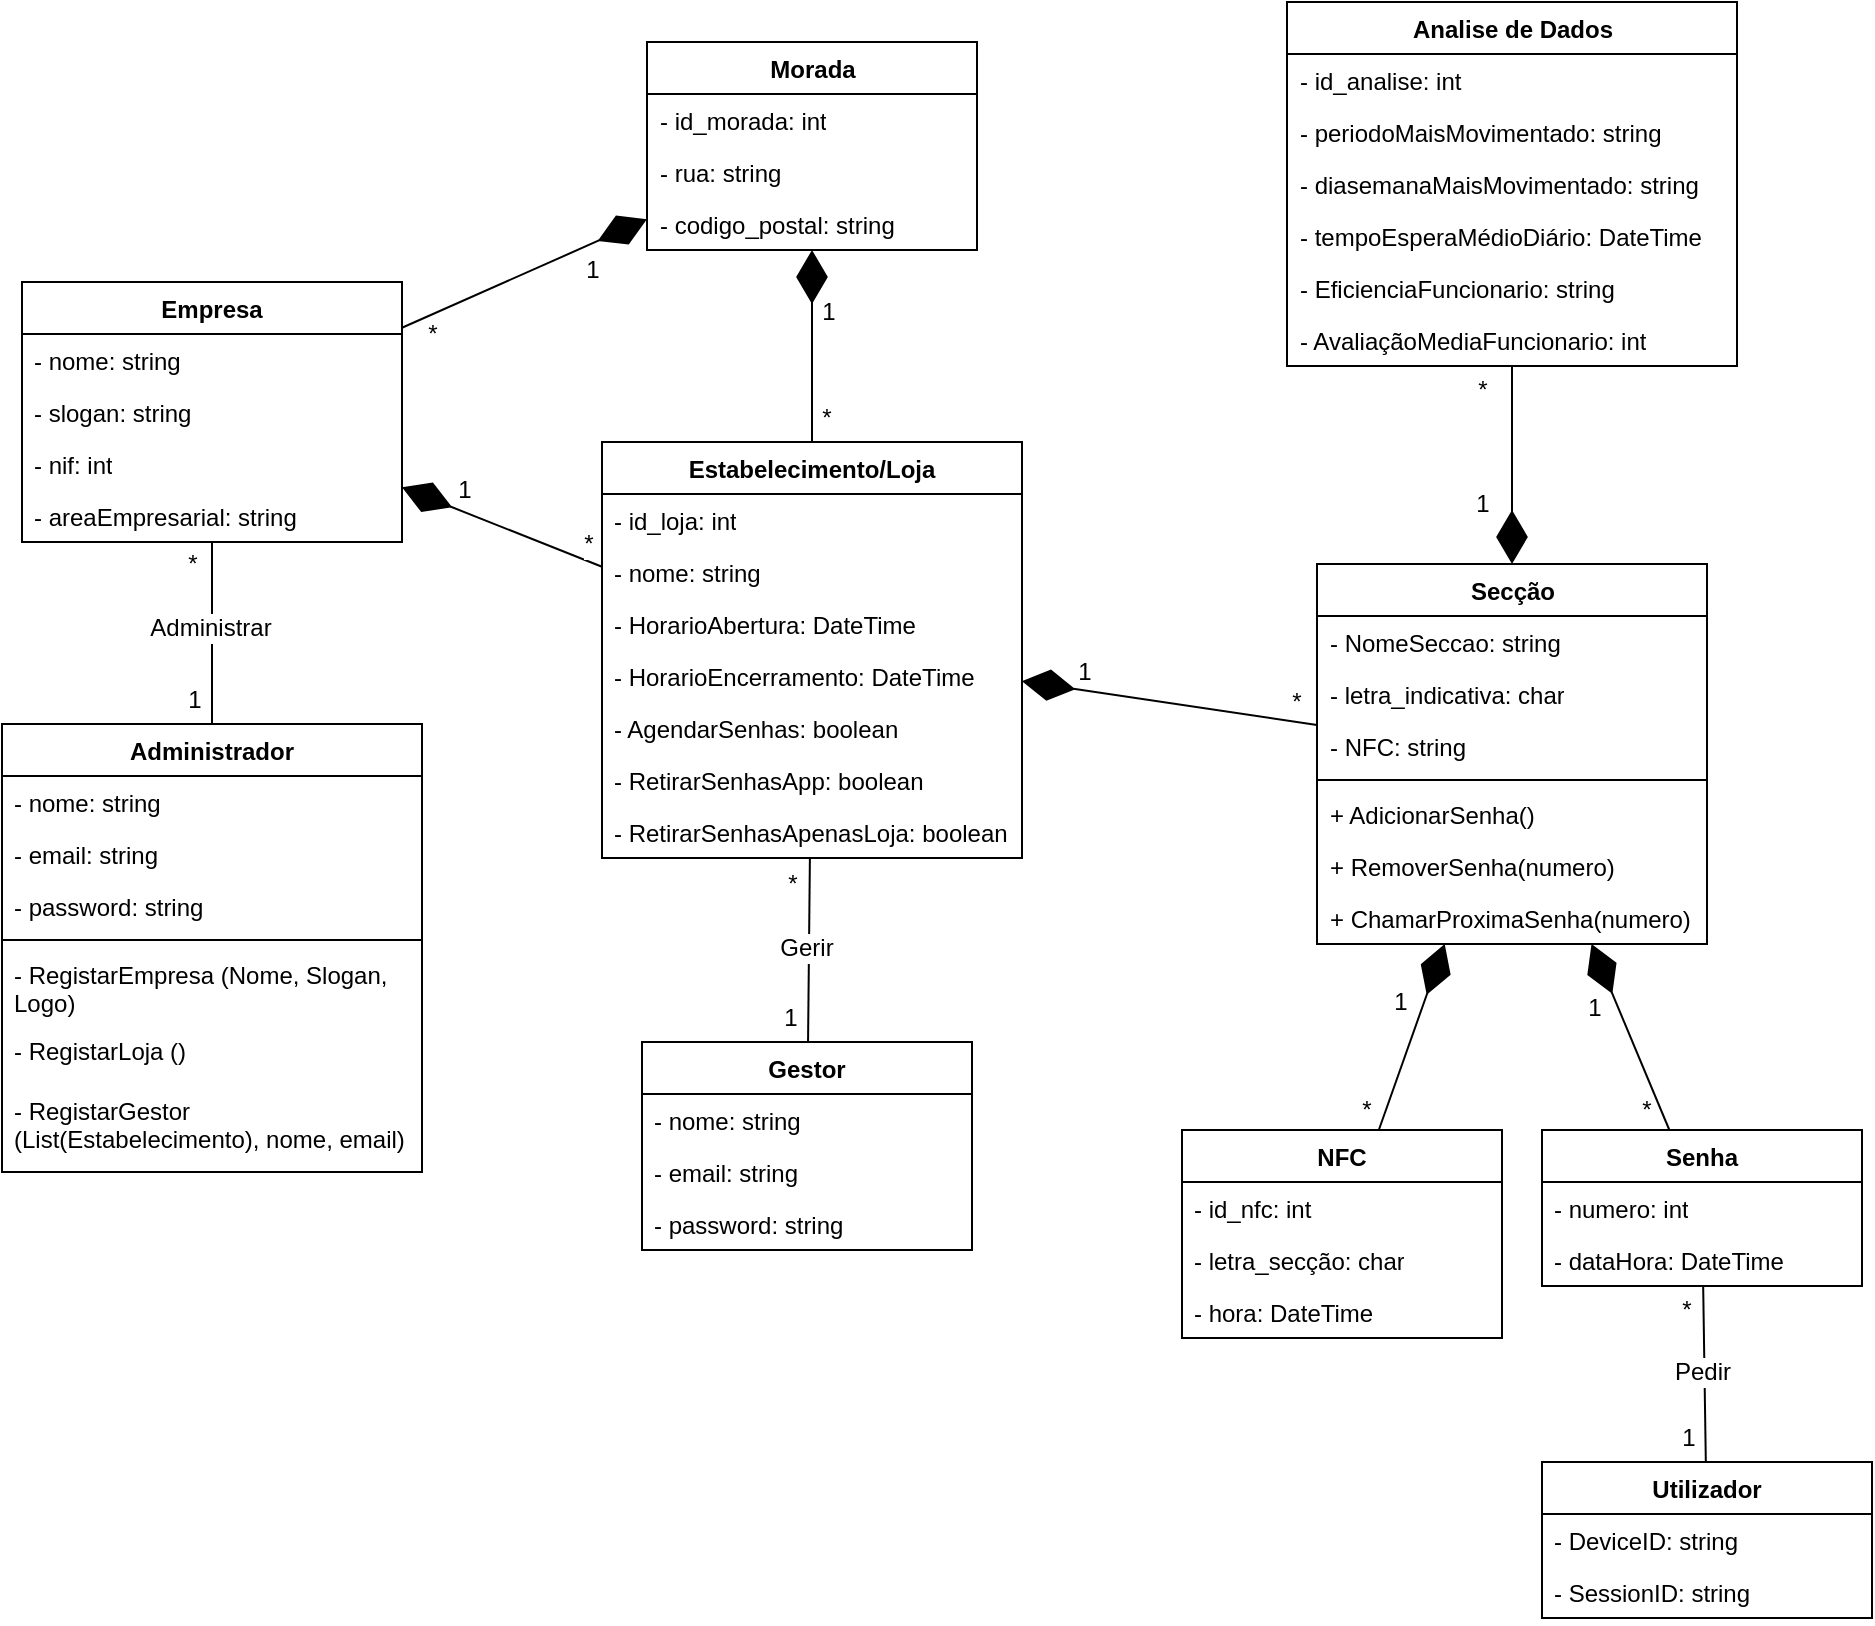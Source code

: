 <mxfile version="22.1.9" type="device">
  <diagram name="Página-1" id="TErOsTgnUfp90Yth-vNs">
    <mxGraphModel dx="1420" dy="758" grid="1" gridSize="10" guides="1" tooltips="1" connect="1" arrows="1" fold="1" page="1" pageScale="1" pageWidth="1169" pageHeight="1654" math="0" shadow="0">
      <root>
        <mxCell id="0" />
        <mxCell id="1" parent="0" />
        <mxCell id="dM1OWjBxjvvRzmbe8Y-N-1" value="Empresa" style="swimlane;fontStyle=1;align=center;verticalAlign=top;childLayout=stackLayout;horizontal=1;startSize=26;horizontalStack=0;resizeParent=1;resizeParentMax=0;resizeLast=0;collapsible=1;marginBottom=0;whiteSpace=wrap;html=1;" parent="1" vertex="1">
          <mxGeometry x="150" y="180" width="190" height="130" as="geometry" />
        </mxCell>
        <mxCell id="dM1OWjBxjvvRzmbe8Y-N-2" value="- nome: string" style="text;strokeColor=none;fillColor=none;align=left;verticalAlign=top;spacingLeft=4;spacingRight=4;overflow=hidden;rotatable=0;points=[[0,0.5],[1,0.5]];portConstraint=eastwest;whiteSpace=wrap;html=1;" parent="dM1OWjBxjvvRzmbe8Y-N-1" vertex="1">
          <mxGeometry y="26" width="190" height="26" as="geometry" />
        </mxCell>
        <mxCell id="9Qt21cGM6LmbI3E1Jo-b-1" value="- slogan: string" style="text;strokeColor=none;fillColor=none;align=left;verticalAlign=top;spacingLeft=4;spacingRight=4;overflow=hidden;rotatable=0;points=[[0,0.5],[1,0.5]];portConstraint=eastwest;whiteSpace=wrap;html=1;" parent="dM1OWjBxjvvRzmbe8Y-N-1" vertex="1">
          <mxGeometry y="52" width="190" height="26" as="geometry" />
        </mxCell>
        <mxCell id="cT8orkWxM78woQdNmnPI-1" value="- nif: int" style="text;strokeColor=none;fillColor=none;align=left;verticalAlign=top;spacingLeft=4;spacingRight=4;overflow=hidden;rotatable=0;points=[[0,0.5],[1,0.5]];portConstraint=eastwest;whiteSpace=wrap;html=1;" parent="dM1OWjBxjvvRzmbe8Y-N-1" vertex="1">
          <mxGeometry y="78" width="190" height="26" as="geometry" />
        </mxCell>
        <mxCell id="7JE170b4Rc2o9sjHx49k-2" value="- areaEmpresarial: string" style="text;strokeColor=none;fillColor=none;align=left;verticalAlign=top;spacingLeft=4;spacingRight=4;overflow=hidden;rotatable=0;points=[[0,0.5],[1,0.5]];portConstraint=eastwest;whiteSpace=wrap;html=1;" parent="dM1OWjBxjvvRzmbe8Y-N-1" vertex="1">
          <mxGeometry y="104" width="190" height="26" as="geometry" />
        </mxCell>
        <mxCell id="AgAdR2P9Tw7HG_vei3k9-1" value="Estabelecimento/Loja" style="swimlane;fontStyle=1;align=center;verticalAlign=top;childLayout=stackLayout;horizontal=1;startSize=26;horizontalStack=0;resizeParent=1;resizeParentMax=0;resizeLast=0;collapsible=1;marginBottom=0;whiteSpace=wrap;html=1;" parent="1" vertex="1">
          <mxGeometry x="440" y="260" width="210" height="208" as="geometry" />
        </mxCell>
        <mxCell id="2PMEcEclGNNxZATtiH63-39" value="- id_loja: int" style="text;strokeColor=none;fillColor=none;align=left;verticalAlign=top;spacingLeft=4;spacingRight=4;overflow=hidden;rotatable=0;points=[[0,0.5],[1,0.5]];portConstraint=eastwest;whiteSpace=wrap;html=1;" parent="AgAdR2P9Tw7HG_vei3k9-1" vertex="1">
          <mxGeometry y="26" width="210" height="26" as="geometry" />
        </mxCell>
        <mxCell id="AgAdR2P9Tw7HG_vei3k9-2" value="- nome: string" style="text;strokeColor=none;fillColor=none;align=left;verticalAlign=top;spacingLeft=4;spacingRight=4;overflow=hidden;rotatable=0;points=[[0,0.5],[1,0.5]];portConstraint=eastwest;whiteSpace=wrap;html=1;" parent="AgAdR2P9Tw7HG_vei3k9-1" vertex="1">
          <mxGeometry y="52" width="210" height="26" as="geometry" />
        </mxCell>
        <mxCell id="2PMEcEclGNNxZATtiH63-41" value="- HorarioAbertura: DateTime" style="text;strokeColor=none;fillColor=none;align=left;verticalAlign=top;spacingLeft=4;spacingRight=4;overflow=hidden;rotatable=0;points=[[0,0.5],[1,0.5]];portConstraint=eastwest;whiteSpace=wrap;html=1;" parent="AgAdR2P9Tw7HG_vei3k9-1" vertex="1">
          <mxGeometry y="78" width="210" height="26" as="geometry" />
        </mxCell>
        <mxCell id="2PMEcEclGNNxZATtiH63-42" value="- HorarioEncerramento: DateTime" style="text;strokeColor=none;fillColor=none;align=left;verticalAlign=top;spacingLeft=4;spacingRight=4;overflow=hidden;rotatable=0;points=[[0,0.5],[1,0.5]];portConstraint=eastwest;whiteSpace=wrap;html=1;" parent="AgAdR2P9Tw7HG_vei3k9-1" vertex="1">
          <mxGeometry y="104" width="210" height="26" as="geometry" />
        </mxCell>
        <mxCell id="2PMEcEclGNNxZATtiH63-1" value="- AgendarSenhas: boolean" style="text;strokeColor=none;fillColor=none;align=left;verticalAlign=top;spacingLeft=4;spacingRight=4;overflow=hidden;rotatable=0;points=[[0,0.5],[1,0.5]];portConstraint=eastwest;whiteSpace=wrap;html=1;" parent="AgAdR2P9Tw7HG_vei3k9-1" vertex="1">
          <mxGeometry y="130" width="210" height="26" as="geometry" />
        </mxCell>
        <mxCell id="AgAdR2P9Tw7HG_vei3k9-44" value="- RetirarSenhasApp: boolean" style="text;strokeColor=none;fillColor=none;align=left;verticalAlign=top;spacingLeft=4;spacingRight=4;overflow=hidden;rotatable=0;points=[[0,0.5],[1,0.5]];portConstraint=eastwest;whiteSpace=wrap;html=1;" parent="AgAdR2P9Tw7HG_vei3k9-1" vertex="1">
          <mxGeometry y="156" width="210" height="26" as="geometry" />
        </mxCell>
        <mxCell id="2PMEcEclGNNxZATtiH63-40" value="- RetirarSenhasApenasLoja: boolean" style="text;strokeColor=none;fillColor=none;align=left;verticalAlign=top;spacingLeft=4;spacingRight=4;overflow=hidden;rotatable=0;points=[[0,0.5],[1,0.5]];portConstraint=eastwest;whiteSpace=wrap;html=1;" parent="AgAdR2P9Tw7HG_vei3k9-1" vertex="1">
          <mxGeometry y="182" width="210" height="26" as="geometry" />
        </mxCell>
        <mxCell id="AgAdR2P9Tw7HG_vei3k9-6" value="" style="endArrow=diamondThin;endFill=1;endSize=24;html=1;rounded=0;" parent="1" source="AgAdR2P9Tw7HG_vei3k9-1" target="dM1OWjBxjvvRzmbe8Y-N-1" edge="1">
          <mxGeometry width="160" relative="1" as="geometry">
            <mxPoint x="375" y="500" as="sourcePoint" />
            <mxPoint x="320" y="360" as="targetPoint" />
          </mxGeometry>
        </mxCell>
        <mxCell id="AgAdR2P9Tw7HG_vei3k9-7" value="1" style="edgeLabel;html=1;align=center;verticalAlign=middle;resizable=0;points=[];fontSize=12;" parent="AgAdR2P9Tw7HG_vei3k9-6" vertex="1" connectable="0">
          <mxGeometry x="0.577" relative="1" as="geometry">
            <mxPoint x="10" y="-7" as="offset" />
          </mxGeometry>
        </mxCell>
        <mxCell id="AgAdR2P9Tw7HG_vei3k9-8" value="*" style="edgeLabel;html=1;align=center;verticalAlign=middle;resizable=0;points=[];fontSize=12;" parent="AgAdR2P9Tw7HG_vei3k9-6" vertex="1" connectable="0">
          <mxGeometry x="-0.845" y="-1" relative="1" as="geometry">
            <mxPoint y="-8" as="offset" />
          </mxGeometry>
        </mxCell>
        <mxCell id="AgAdR2P9Tw7HG_vei3k9-9" value="" style="endArrow=diamondThin;endFill=1;endSize=24;html=1;rounded=0;" parent="1" source="AgAdR2P9Tw7HG_vei3k9-12" target="AgAdR2P9Tw7HG_vei3k9-1" edge="1">
          <mxGeometry width="160" relative="1" as="geometry">
            <mxPoint x="815" y="350" as="sourcePoint" />
            <mxPoint x="655" y="350" as="targetPoint" />
          </mxGeometry>
        </mxCell>
        <mxCell id="AgAdR2P9Tw7HG_vei3k9-10" value="1" style="edgeLabel;html=1;align=center;verticalAlign=middle;resizable=0;points=[];fontSize=12;" parent="AgAdR2P9Tw7HG_vei3k9-9" vertex="1" connectable="0">
          <mxGeometry x="0.577" relative="1" as="geometry">
            <mxPoint x="-1" y="-9" as="offset" />
          </mxGeometry>
        </mxCell>
        <mxCell id="AgAdR2P9Tw7HG_vei3k9-11" value="*" style="edgeLabel;html=1;align=center;verticalAlign=middle;resizable=0;points=[];fontSize=12;" parent="AgAdR2P9Tw7HG_vei3k9-9" vertex="1" connectable="0">
          <mxGeometry x="-0.845" y="-1" relative="1" as="geometry">
            <mxPoint y="-9" as="offset" />
          </mxGeometry>
        </mxCell>
        <mxCell id="AgAdR2P9Tw7HG_vei3k9-12" value="Secção" style="swimlane;fontStyle=1;align=center;verticalAlign=top;childLayout=stackLayout;horizontal=1;startSize=26;horizontalStack=0;resizeParent=1;resizeParentMax=0;resizeLast=0;collapsible=1;marginBottom=0;whiteSpace=wrap;html=1;labelBackgroundColor=none;" parent="1" vertex="1">
          <mxGeometry x="797.5" y="321" width="195" height="190" as="geometry" />
        </mxCell>
        <mxCell id="AgAdR2P9Tw7HG_vei3k9-13" value="- NomeSeccao: string" style="text;strokeColor=none;fillColor=none;align=left;verticalAlign=top;spacingLeft=4;spacingRight=4;overflow=hidden;rotatable=0;points=[[0,0.5],[1,0.5]];portConstraint=eastwest;whiteSpace=wrap;html=1;" parent="AgAdR2P9Tw7HG_vei3k9-12" vertex="1">
          <mxGeometry y="26" width="195" height="26" as="geometry" />
        </mxCell>
        <mxCell id="AgAdR2P9Tw7HG_vei3k9-14" value="- letra_indicativa: char" style="text;strokeColor=none;fillColor=none;align=left;verticalAlign=top;spacingLeft=4;spacingRight=4;overflow=hidden;rotatable=0;points=[[0,0.5],[1,0.5]];portConstraint=eastwest;whiteSpace=wrap;html=1;" parent="AgAdR2P9Tw7HG_vei3k9-12" vertex="1">
          <mxGeometry y="52" width="195" height="26" as="geometry" />
        </mxCell>
        <mxCell id="2PMEcEclGNNxZATtiH63-24" value="- NFC: string" style="text;strokeColor=none;fillColor=none;align=left;verticalAlign=top;spacingLeft=4;spacingRight=4;overflow=hidden;rotatable=0;points=[[0,0.5],[1,0.5]];portConstraint=eastwest;whiteSpace=wrap;html=1;" parent="AgAdR2P9Tw7HG_vei3k9-12" vertex="1">
          <mxGeometry y="78" width="195" height="26" as="geometry" />
        </mxCell>
        <mxCell id="AgAdR2P9Tw7HG_vei3k9-15" value="" style="line;strokeWidth=1;fillColor=none;align=left;verticalAlign=middle;spacingTop=-1;spacingLeft=3;spacingRight=3;rotatable=0;labelPosition=right;points=[];portConstraint=eastwest;strokeColor=inherit;" parent="AgAdR2P9Tw7HG_vei3k9-12" vertex="1">
          <mxGeometry y="104" width="195" height="8" as="geometry" />
        </mxCell>
        <mxCell id="AgAdR2P9Tw7HG_vei3k9-16" value="+ AdicionarSenha()" style="text;strokeColor=none;fillColor=none;align=left;verticalAlign=top;spacingLeft=4;spacingRight=4;overflow=hidden;rotatable=0;points=[[0,0.5],[1,0.5]];portConstraint=eastwest;whiteSpace=wrap;html=1;" parent="AgAdR2P9Tw7HG_vei3k9-12" vertex="1">
          <mxGeometry y="112" width="195" height="26" as="geometry" />
        </mxCell>
        <mxCell id="fDtaG4c3s2_WazR4fLdy-20" value="+ RemoverSenha(numero)" style="text;strokeColor=none;fillColor=none;align=left;verticalAlign=top;spacingLeft=4;spacingRight=4;overflow=hidden;rotatable=0;points=[[0,0.5],[1,0.5]];portConstraint=eastwest;whiteSpace=wrap;html=1;" parent="AgAdR2P9Tw7HG_vei3k9-12" vertex="1">
          <mxGeometry y="138" width="195" height="26" as="geometry" />
        </mxCell>
        <mxCell id="fDtaG4c3s2_WazR4fLdy-22" value="+ ChamarProximaSenha(numero)" style="text;strokeColor=none;fillColor=none;align=left;verticalAlign=top;spacingLeft=4;spacingRight=4;overflow=hidden;rotatable=0;points=[[0,0.5],[1,0.5]];portConstraint=eastwest;whiteSpace=wrap;html=1;" parent="AgAdR2P9Tw7HG_vei3k9-12" vertex="1">
          <mxGeometry y="164" width="195" height="26" as="geometry" />
        </mxCell>
        <mxCell id="AgAdR2P9Tw7HG_vei3k9-28" value="Senha" style="swimlane;fontStyle=1;align=center;verticalAlign=top;childLayout=stackLayout;horizontal=1;startSize=26;horizontalStack=0;resizeParent=1;resizeParentMax=0;resizeLast=0;collapsible=1;marginBottom=0;whiteSpace=wrap;html=1;" parent="1" vertex="1">
          <mxGeometry x="910" y="604" width="160" height="78" as="geometry" />
        </mxCell>
        <mxCell id="AgAdR2P9Tw7HG_vei3k9-29" value="- numero: int" style="text;strokeColor=none;fillColor=none;align=left;verticalAlign=top;spacingLeft=4;spacingRight=4;overflow=hidden;rotatable=0;points=[[0,0.5],[1,0.5]];portConstraint=eastwest;whiteSpace=wrap;html=1;" parent="AgAdR2P9Tw7HG_vei3k9-28" vertex="1">
          <mxGeometry y="26" width="160" height="26" as="geometry" />
        </mxCell>
        <mxCell id="AgAdR2P9Tw7HG_vei3k9-30" value="- dataHora: DateTime" style="text;strokeColor=none;fillColor=none;align=left;verticalAlign=top;spacingLeft=4;spacingRight=4;overflow=hidden;rotatable=0;points=[[0,0.5],[1,0.5]];portConstraint=eastwest;whiteSpace=wrap;html=1;" parent="AgAdR2P9Tw7HG_vei3k9-28" vertex="1">
          <mxGeometry y="52" width="160" height="26" as="geometry" />
        </mxCell>
        <mxCell id="AgAdR2P9Tw7HG_vei3k9-50" value="Gestor" style="swimlane;fontStyle=1;align=center;verticalAlign=top;childLayout=stackLayout;horizontal=1;startSize=26;horizontalStack=0;resizeParent=1;resizeParentMax=0;resizeLast=0;collapsible=1;marginBottom=0;whiteSpace=wrap;html=1;" parent="1" vertex="1">
          <mxGeometry x="460" y="560" width="165" height="104" as="geometry" />
        </mxCell>
        <mxCell id="AgAdR2P9Tw7HG_vei3k9-51" value="- nome: string" style="text;strokeColor=none;fillColor=none;align=left;verticalAlign=top;spacingLeft=4;spacingRight=4;overflow=hidden;rotatable=0;points=[[0,0.5],[1,0.5]];portConstraint=eastwest;whiteSpace=wrap;html=1;" parent="AgAdR2P9Tw7HG_vei3k9-50" vertex="1">
          <mxGeometry y="26" width="165" height="26" as="geometry" />
        </mxCell>
        <mxCell id="AgAdR2P9Tw7HG_vei3k9-52" value="- email: string" style="text;strokeColor=none;fillColor=none;align=left;verticalAlign=top;spacingLeft=4;spacingRight=4;overflow=hidden;rotatable=0;points=[[0,0.5],[1,0.5]];portConstraint=eastwest;whiteSpace=wrap;html=1;" parent="AgAdR2P9Tw7HG_vei3k9-50" vertex="1">
          <mxGeometry y="52" width="165" height="26" as="geometry" />
        </mxCell>
        <mxCell id="fDtaG4c3s2_WazR4fLdy-12" value="- password: string" style="text;strokeColor=none;fillColor=none;align=left;verticalAlign=top;spacingLeft=4;spacingRight=4;overflow=hidden;rotatable=0;points=[[0,0.5],[1,0.5]];portConstraint=eastwest;whiteSpace=wrap;html=1;" parent="AgAdR2P9Tw7HG_vei3k9-50" vertex="1">
          <mxGeometry y="78" width="165" height="26" as="geometry" />
        </mxCell>
        <mxCell id="_exPK8UXmrRAc7ANuEN3-1" value="Administrador" style="swimlane;fontStyle=1;align=center;verticalAlign=top;childLayout=stackLayout;horizontal=1;startSize=26;horizontalStack=0;resizeParent=1;resizeParentMax=0;resizeLast=0;collapsible=1;marginBottom=0;whiteSpace=wrap;html=1;" parent="1" vertex="1">
          <mxGeometry x="140" y="401" width="210" height="224" as="geometry" />
        </mxCell>
        <mxCell id="_exPK8UXmrRAc7ANuEN3-2" value="- nome: string" style="text;strokeColor=none;fillColor=none;align=left;verticalAlign=top;spacingLeft=4;spacingRight=4;overflow=hidden;rotatable=0;points=[[0,0.5],[1,0.5]];portConstraint=eastwest;whiteSpace=wrap;html=1;" parent="_exPK8UXmrRAc7ANuEN3-1" vertex="1">
          <mxGeometry y="26" width="210" height="26" as="geometry" />
        </mxCell>
        <mxCell id="fDtaG4c3s2_WazR4fLdy-9" value="- email: string" style="text;strokeColor=none;fillColor=none;align=left;verticalAlign=top;spacingLeft=4;spacingRight=4;overflow=hidden;rotatable=0;points=[[0,0.5],[1,0.5]];portConstraint=eastwest;whiteSpace=wrap;html=1;" parent="_exPK8UXmrRAc7ANuEN3-1" vertex="1">
          <mxGeometry y="52" width="210" height="26" as="geometry" />
        </mxCell>
        <mxCell id="fDtaG4c3s2_WazR4fLdy-10" value="- password: string" style="text;strokeColor=none;fillColor=none;align=left;verticalAlign=top;spacingLeft=4;spacingRight=4;overflow=hidden;rotatable=0;points=[[0,0.5],[1,0.5]];portConstraint=eastwest;whiteSpace=wrap;html=1;" parent="_exPK8UXmrRAc7ANuEN3-1" vertex="1">
          <mxGeometry y="78" width="210" height="26" as="geometry" />
        </mxCell>
        <mxCell id="_exPK8UXmrRAc7ANuEN3-4" value="" style="line;strokeWidth=1;fillColor=none;align=left;verticalAlign=middle;spacingTop=-1;spacingLeft=3;spacingRight=3;rotatable=0;labelPosition=right;points=[];portConstraint=eastwest;strokeColor=inherit;" parent="_exPK8UXmrRAc7ANuEN3-1" vertex="1">
          <mxGeometry y="104" width="210" height="8" as="geometry" />
        </mxCell>
        <mxCell id="fDtaG4c3s2_WazR4fLdy-11" value="- RegistarEmpresa (Nome, Slogan, Logo)" style="text;strokeColor=none;fillColor=none;align=left;verticalAlign=top;spacingLeft=4;spacingRight=4;overflow=hidden;rotatable=0;points=[[0,0.5],[1,0.5]];portConstraint=eastwest;whiteSpace=wrap;html=1;" parent="_exPK8UXmrRAc7ANuEN3-1" vertex="1">
          <mxGeometry y="112" width="210" height="38" as="geometry" />
        </mxCell>
        <mxCell id="fDtaG4c3s2_WazR4fLdy-1" value="- RegistarLoja ()" style="text;strokeColor=none;fillColor=none;align=left;verticalAlign=top;spacingLeft=4;spacingRight=4;overflow=hidden;rotatable=0;points=[[0,0.5],[1,0.5]];portConstraint=eastwest;whiteSpace=wrap;html=1;" parent="_exPK8UXmrRAc7ANuEN3-1" vertex="1">
          <mxGeometry y="150" width="210" height="30" as="geometry" />
        </mxCell>
        <mxCell id="AgAdR2P9Tw7HG_vei3k9-5" value="- RegistarGestor (List(Estabelecimento), nome, email)" style="text;strokeColor=none;fillColor=none;align=left;verticalAlign=top;spacingLeft=4;spacingRight=4;overflow=hidden;rotatable=0;points=[[0,0.5],[1,0.5]];portConstraint=eastwest;whiteSpace=wrap;html=1;" parent="_exPK8UXmrRAc7ANuEN3-1" vertex="1">
          <mxGeometry y="180" width="210" height="44" as="geometry" />
        </mxCell>
        <mxCell id="fDtaG4c3s2_WazR4fLdy-2" value="" style="endArrow=diamondThin;endFill=1;endSize=24;html=1;rounded=0;" parent="1" source="AgAdR2P9Tw7HG_vei3k9-28" target="AgAdR2P9Tw7HG_vei3k9-12" edge="1">
          <mxGeometry width="160" relative="1" as="geometry">
            <mxPoint x="1095" y="480" as="sourcePoint" />
            <mxPoint x="935" y="480" as="targetPoint" />
          </mxGeometry>
        </mxCell>
        <mxCell id="fDtaG4c3s2_WazR4fLdy-3" value="1" style="edgeLabel;html=1;align=center;verticalAlign=middle;resizable=0;points=[];fontSize=12;" parent="fDtaG4c3s2_WazR4fLdy-2" vertex="1" connectable="0">
          <mxGeometry x="0.537" relative="1" as="geometry">
            <mxPoint x="-8" y="10" as="offset" />
          </mxGeometry>
        </mxCell>
        <mxCell id="fDtaG4c3s2_WazR4fLdy-4" value="*" style="edgeLabel;html=1;align=center;verticalAlign=middle;resizable=0;points=[];fontSize=12;" parent="fDtaG4c3s2_WazR4fLdy-2" vertex="1" connectable="0">
          <mxGeometry x="-0.825" y="-1" relative="1" as="geometry">
            <mxPoint x="-9" y="-2" as="offset" />
          </mxGeometry>
        </mxCell>
        <mxCell id="fDtaG4c3s2_WazR4fLdy-5" value="" style="endArrow=none;html=1;rounded=0;" parent="1" source="_exPK8UXmrRAc7ANuEN3-1" target="dM1OWjBxjvvRzmbe8Y-N-1" edge="1">
          <mxGeometry relative="1" as="geometry">
            <mxPoint x="175" y="531" as="sourcePoint" />
            <mxPoint x="335" y="531" as="targetPoint" />
          </mxGeometry>
        </mxCell>
        <mxCell id="fDtaG4c3s2_WazR4fLdy-6" value="&lt;font style=&quot;font-size: 12px;&quot;&gt;Administrar&lt;/font&gt;" style="edgeLabel;html=1;align=center;verticalAlign=middle;resizable=0;points=[];" parent="fDtaG4c3s2_WazR4fLdy-5" vertex="1" connectable="0">
          <mxGeometry x="-0.037" y="1" relative="1" as="geometry">
            <mxPoint y="-4" as="offset" />
          </mxGeometry>
        </mxCell>
        <mxCell id="fDtaG4c3s2_WazR4fLdy-7" value="1" style="edgeLabel;html=1;align=center;verticalAlign=middle;resizable=0;points=[];fontSize=12;" parent="fDtaG4c3s2_WazR4fLdy-5" vertex="1" connectable="0">
          <mxGeometry x="-0.812" relative="1" as="geometry">
            <mxPoint x="-9" y="-4" as="offset" />
          </mxGeometry>
        </mxCell>
        <mxCell id="fDtaG4c3s2_WazR4fLdy-8" value="*" style="edgeLabel;html=1;align=center;verticalAlign=middle;resizable=0;points=[];fontSize=12;" parent="fDtaG4c3s2_WazR4fLdy-5" vertex="1" connectable="0">
          <mxGeometry x="0.825" y="1" relative="1" as="geometry">
            <mxPoint x="-9" y="3" as="offset" />
          </mxGeometry>
        </mxCell>
        <mxCell id="fDtaG4c3s2_WazR4fLdy-13" value="" style="endArrow=none;endFill=0;endSize=24;html=1;rounded=0;" parent="1" source="AgAdR2P9Tw7HG_vei3k9-50" target="AgAdR2P9Tw7HG_vei3k9-1" edge="1">
          <mxGeometry width="160" relative="1" as="geometry">
            <mxPoint x="730" y="225" as="sourcePoint" />
            <mxPoint x="730" y="313" as="targetPoint" />
          </mxGeometry>
        </mxCell>
        <mxCell id="fDtaG4c3s2_WazR4fLdy-14" value="*" style="edgeLabel;html=1;align=center;verticalAlign=middle;resizable=0;points=[];fontSize=12;" parent="fDtaG4c3s2_WazR4fLdy-13" vertex="1" connectable="0">
          <mxGeometry x="0.577" relative="1" as="geometry">
            <mxPoint x="-9" y="-7" as="offset" />
          </mxGeometry>
        </mxCell>
        <mxCell id="fDtaG4c3s2_WazR4fLdy-15" value="1" style="edgeLabel;html=1;align=center;verticalAlign=middle;resizable=0;points=[];fontSize=12;" parent="fDtaG4c3s2_WazR4fLdy-13" vertex="1" connectable="0">
          <mxGeometry x="-0.845" y="-1" relative="1" as="geometry">
            <mxPoint x="-10" y="-5" as="offset" />
          </mxGeometry>
        </mxCell>
        <mxCell id="2PMEcEclGNNxZATtiH63-23" value="&lt;font style=&quot;font-size: 12px;&quot;&gt;Gerir&lt;/font&gt;" style="edgeLabel;html=1;align=center;verticalAlign=middle;resizable=0;points=[];rotation=0;" parent="fDtaG4c3s2_WazR4fLdy-13" vertex="1" connectable="0">
          <mxGeometry x="-0.019" y="1" relative="1" as="geometry">
            <mxPoint x="-1" y="-2" as="offset" />
          </mxGeometry>
        </mxCell>
        <mxCell id="2PMEcEclGNNxZATtiH63-27" value="NFC" style="swimlane;fontStyle=1;align=center;verticalAlign=top;childLayout=stackLayout;horizontal=1;startSize=26;horizontalStack=0;resizeParent=1;resizeParentMax=0;resizeLast=0;collapsible=1;marginBottom=0;whiteSpace=wrap;html=1;" parent="1" vertex="1">
          <mxGeometry x="730" y="604" width="160" height="104" as="geometry" />
        </mxCell>
        <mxCell id="2PMEcEclGNNxZATtiH63-28" value="- id_nfc: int" style="text;strokeColor=none;fillColor=none;align=left;verticalAlign=top;spacingLeft=4;spacingRight=4;overflow=hidden;rotatable=0;points=[[0,0.5],[1,0.5]];portConstraint=eastwest;whiteSpace=wrap;html=1;" parent="2PMEcEclGNNxZATtiH63-27" vertex="1">
          <mxGeometry y="26" width="160" height="26" as="geometry" />
        </mxCell>
        <mxCell id="2PMEcEclGNNxZATtiH63-29" value="- letra_secção: char" style="text;strokeColor=none;fillColor=none;align=left;verticalAlign=top;spacingLeft=4;spacingRight=4;overflow=hidden;rotatable=0;points=[[0,0.5],[1,0.5]];portConstraint=eastwest;whiteSpace=wrap;html=1;" parent="2PMEcEclGNNxZATtiH63-27" vertex="1">
          <mxGeometry y="52" width="160" height="26" as="geometry" />
        </mxCell>
        <mxCell id="2PMEcEclGNNxZATtiH63-30" value="- hora: DateTime" style="text;strokeColor=none;fillColor=none;align=left;verticalAlign=top;spacingLeft=4;spacingRight=4;overflow=hidden;rotatable=0;points=[[0,0.5],[1,0.5]];portConstraint=eastwest;whiteSpace=wrap;html=1;" parent="2PMEcEclGNNxZATtiH63-27" vertex="1">
          <mxGeometry y="78" width="160" height="26" as="geometry" />
        </mxCell>
        <mxCell id="2PMEcEclGNNxZATtiH63-31" value="" style="endArrow=diamondThin;endFill=1;endSize=24;html=1;rounded=0;" parent="1" source="2PMEcEclGNNxZATtiH63-27" target="AgAdR2P9Tw7HG_vei3k9-12" edge="1">
          <mxGeometry width="160" relative="1" as="geometry">
            <mxPoint x="573" y="174" as="sourcePoint" />
            <mxPoint x="573" y="270" as="targetPoint" />
          </mxGeometry>
        </mxCell>
        <mxCell id="2PMEcEclGNNxZATtiH63-32" value="1" style="edgeLabel;html=1;align=center;verticalAlign=middle;resizable=0;points=[];fontSize=12;" parent="2PMEcEclGNNxZATtiH63-31" vertex="1" connectable="0">
          <mxGeometry x="0.577" relative="1" as="geometry">
            <mxPoint x="-16" y="9" as="offset" />
          </mxGeometry>
        </mxCell>
        <mxCell id="2PMEcEclGNNxZATtiH63-33" value="*" style="edgeLabel;html=1;align=center;verticalAlign=middle;resizable=0;points=[];fontSize=12;" parent="2PMEcEclGNNxZATtiH63-31" vertex="1" connectable="0">
          <mxGeometry x="-0.845" y="-1" relative="1" as="geometry">
            <mxPoint x="-10" y="-4" as="offset" />
          </mxGeometry>
        </mxCell>
        <mxCell id="2PMEcEclGNNxZATtiH63-43" value="Analise de Dados" style="swimlane;fontStyle=1;align=center;verticalAlign=top;childLayout=stackLayout;horizontal=1;startSize=26;horizontalStack=0;resizeParent=1;resizeParentMax=0;resizeLast=0;collapsible=1;marginBottom=0;whiteSpace=wrap;html=1;" parent="1" vertex="1">
          <mxGeometry x="782.5" y="40" width="225" height="182" as="geometry" />
        </mxCell>
        <mxCell id="I38BqJj5w6MjgHh5Xekg-1" value="- id_analise: int" style="text;strokeColor=none;fillColor=none;align=left;verticalAlign=top;spacingLeft=4;spacingRight=4;overflow=hidden;rotatable=0;points=[[0,0.5],[1,0.5]];portConstraint=eastwest;whiteSpace=wrap;html=1;" parent="2PMEcEclGNNxZATtiH63-43" vertex="1">
          <mxGeometry y="26" width="225" height="26" as="geometry" />
        </mxCell>
        <mxCell id="2PMEcEclGNNxZATtiH63-44" value="- periodoMaisMovimentado: string" style="text;strokeColor=none;fillColor=none;align=left;verticalAlign=top;spacingLeft=4;spacingRight=4;overflow=hidden;rotatable=0;points=[[0,0.5],[1,0.5]];portConstraint=eastwest;whiteSpace=wrap;html=1;" parent="2PMEcEclGNNxZATtiH63-43" vertex="1">
          <mxGeometry y="52" width="225" height="26" as="geometry" />
        </mxCell>
        <mxCell id="2PMEcEclGNNxZATtiH63-47" value="- diasemanaMaisMovimentado: string" style="text;strokeColor=none;fillColor=none;align=left;verticalAlign=top;spacingLeft=4;spacingRight=4;overflow=hidden;rotatable=0;points=[[0,0.5],[1,0.5]];portConstraint=eastwest;whiteSpace=wrap;html=1;" parent="2PMEcEclGNNxZATtiH63-43" vertex="1">
          <mxGeometry y="78" width="225" height="26" as="geometry" />
        </mxCell>
        <mxCell id="2PMEcEclGNNxZATtiH63-45" value="- tempoEsperaMédioDiário: DateTime" style="text;strokeColor=none;fillColor=none;align=left;verticalAlign=top;spacingLeft=4;spacingRight=4;overflow=hidden;rotatable=0;points=[[0,0.5],[1,0.5]];portConstraint=eastwest;whiteSpace=wrap;html=1;" parent="2PMEcEclGNNxZATtiH63-43" vertex="1">
          <mxGeometry y="104" width="225" height="26" as="geometry" />
        </mxCell>
        <mxCell id="2PMEcEclGNNxZATtiH63-48" value="- EficienciaFuncionario: string" style="text;strokeColor=none;fillColor=none;align=left;verticalAlign=top;spacingLeft=4;spacingRight=4;overflow=hidden;rotatable=0;points=[[0,0.5],[1,0.5]];portConstraint=eastwest;whiteSpace=wrap;html=1;" parent="2PMEcEclGNNxZATtiH63-43" vertex="1">
          <mxGeometry y="130" width="225" height="26" as="geometry" />
        </mxCell>
        <mxCell id="2PMEcEclGNNxZATtiH63-52" value="- AvaliaçãoMediaFuncionario: int" style="text;strokeColor=none;fillColor=none;align=left;verticalAlign=top;spacingLeft=4;spacingRight=4;overflow=hidden;rotatable=0;points=[[0,0.5],[1,0.5]];portConstraint=eastwest;whiteSpace=wrap;html=1;" parent="2PMEcEclGNNxZATtiH63-43" vertex="1">
          <mxGeometry y="156" width="225" height="26" as="geometry" />
        </mxCell>
        <mxCell id="2PMEcEclGNNxZATtiH63-49" value="" style="endArrow=diamondThin;endFill=1;endSize=24;html=1;rounded=0;" parent="1" source="2PMEcEclGNNxZATtiH63-43" target="AgAdR2P9Tw7HG_vei3k9-12" edge="1">
          <mxGeometry width="160" relative="1" as="geometry">
            <mxPoint x="808" y="422" as="sourcePoint" />
            <mxPoint x="660" y="425" as="targetPoint" />
          </mxGeometry>
        </mxCell>
        <mxCell id="2PMEcEclGNNxZATtiH63-50" value="1" style="edgeLabel;html=1;align=center;verticalAlign=middle;resizable=0;points=[];fontSize=12;" parent="2PMEcEclGNNxZATtiH63-49" vertex="1" connectable="0">
          <mxGeometry x="0.577" relative="1" as="geometry">
            <mxPoint x="-15" y="-9" as="offset" />
          </mxGeometry>
        </mxCell>
        <mxCell id="2PMEcEclGNNxZATtiH63-51" value="*" style="edgeLabel;html=1;align=center;verticalAlign=middle;resizable=0;points=[];fontSize=12;" parent="2PMEcEclGNNxZATtiH63-49" vertex="1" connectable="0">
          <mxGeometry x="-0.845" y="-1" relative="1" as="geometry">
            <mxPoint x="-14" y="4" as="offset" />
          </mxGeometry>
        </mxCell>
        <mxCell id="VRwfUIsSFMDoFAXASR5O-1" value="Morada" style="swimlane;fontStyle=1;align=center;verticalAlign=top;childLayout=stackLayout;horizontal=1;startSize=26;horizontalStack=0;resizeParent=1;resizeParentMax=0;resizeLast=0;collapsible=1;marginBottom=0;whiteSpace=wrap;html=1;" parent="1" vertex="1">
          <mxGeometry x="462.5" y="60" width="165" height="104" as="geometry" />
        </mxCell>
        <mxCell id="VRwfUIsSFMDoFAXASR5O-13" value="- id_morada: int" style="text;strokeColor=none;fillColor=none;align=left;verticalAlign=top;spacingLeft=4;spacingRight=4;overflow=hidden;rotatable=0;points=[[0,0.5],[1,0.5]];portConstraint=eastwest;whiteSpace=wrap;html=1;" parent="VRwfUIsSFMDoFAXASR5O-1" vertex="1">
          <mxGeometry y="26" width="165" height="26" as="geometry" />
        </mxCell>
        <mxCell id="VRwfUIsSFMDoFAXASR5O-2" value="- rua: string" style="text;strokeColor=none;fillColor=none;align=left;verticalAlign=top;spacingLeft=4;spacingRight=4;overflow=hidden;rotatable=0;points=[[0,0.5],[1,0.5]];portConstraint=eastwest;whiteSpace=wrap;html=1;" parent="VRwfUIsSFMDoFAXASR5O-1" vertex="1">
          <mxGeometry y="52" width="165" height="26" as="geometry" />
        </mxCell>
        <mxCell id="VRwfUIsSFMDoFAXASR5O-3" value="- codigo_postal: string" style="text;strokeColor=none;fillColor=none;align=left;verticalAlign=top;spacingLeft=4;spacingRight=4;overflow=hidden;rotatable=0;points=[[0,0.5],[1,0.5]];portConstraint=eastwest;whiteSpace=wrap;html=1;" parent="VRwfUIsSFMDoFAXASR5O-1" vertex="1">
          <mxGeometry y="78" width="165" height="26" as="geometry" />
        </mxCell>
        <mxCell id="VRwfUIsSFMDoFAXASR5O-6" value="" style="endArrow=diamondThin;endFill=1;endSize=24;html=1;rounded=0;" parent="1" source="AgAdR2P9Tw7HG_vei3k9-1" target="VRwfUIsSFMDoFAXASR5O-1" edge="1">
          <mxGeometry width="160" relative="1" as="geometry">
            <mxPoint x="450" y="366" as="sourcePoint" />
            <mxPoint x="350" y="309" as="targetPoint" />
          </mxGeometry>
        </mxCell>
        <mxCell id="VRwfUIsSFMDoFAXASR5O-7" value="1" style="edgeLabel;html=1;align=center;verticalAlign=middle;resizable=0;points=[];fontSize=12;" parent="VRwfUIsSFMDoFAXASR5O-6" vertex="1" connectable="0">
          <mxGeometry x="0.577" relative="1" as="geometry">
            <mxPoint x="8" y="10" as="offset" />
          </mxGeometry>
        </mxCell>
        <mxCell id="VRwfUIsSFMDoFAXASR5O-8" value="*" style="edgeLabel;html=1;align=center;verticalAlign=middle;resizable=0;points=[];fontSize=12;" parent="VRwfUIsSFMDoFAXASR5O-6" vertex="1" connectable="0">
          <mxGeometry x="-0.845" y="-1" relative="1" as="geometry">
            <mxPoint x="6" y="-5" as="offset" />
          </mxGeometry>
        </mxCell>
        <mxCell id="VRwfUIsSFMDoFAXASR5O-9" value="" style="endArrow=diamondThin;endFill=1;endSize=24;html=1;rounded=0;" parent="1" source="dM1OWjBxjvvRzmbe8Y-N-1" target="VRwfUIsSFMDoFAXASR5O-1" edge="1">
          <mxGeometry width="160" relative="1" as="geometry">
            <mxPoint x="507" y="270" as="sourcePoint" />
            <mxPoint x="479" y="180" as="targetPoint" />
          </mxGeometry>
        </mxCell>
        <mxCell id="VRwfUIsSFMDoFAXASR5O-10" value="1" style="edgeLabel;html=1;align=center;verticalAlign=middle;resizable=0;points=[];fontSize=12;" parent="VRwfUIsSFMDoFAXASR5O-9" vertex="1" connectable="0">
          <mxGeometry x="0.577" relative="1" as="geometry">
            <mxPoint x="-2" y="14" as="offset" />
          </mxGeometry>
        </mxCell>
        <mxCell id="VRwfUIsSFMDoFAXASR5O-11" value="*" style="edgeLabel;html=1;align=center;verticalAlign=middle;resizable=0;points=[];fontSize=12;" parent="VRwfUIsSFMDoFAXASR5O-9" vertex="1" connectable="0">
          <mxGeometry x="-0.845" y="-1" relative="1" as="geometry">
            <mxPoint x="5" y="6" as="offset" />
          </mxGeometry>
        </mxCell>
        <mxCell id="NpZOpbi_9dNnveex4SzA-1" value="Utilizador" style="swimlane;fontStyle=1;align=center;verticalAlign=top;childLayout=stackLayout;horizontal=1;startSize=26;horizontalStack=0;resizeParent=1;resizeParentMax=0;resizeLast=0;collapsible=1;marginBottom=0;whiteSpace=wrap;html=1;" parent="1" vertex="1">
          <mxGeometry x="910" y="770" width="165" height="78" as="geometry" />
        </mxCell>
        <mxCell id="NpZOpbi_9dNnveex4SzA-2" value="- DeviceID: string" style="text;strokeColor=none;fillColor=none;align=left;verticalAlign=top;spacingLeft=4;spacingRight=4;overflow=hidden;rotatable=0;points=[[0,0.5],[1,0.5]];portConstraint=eastwest;whiteSpace=wrap;html=1;" parent="NpZOpbi_9dNnveex4SzA-1" vertex="1">
          <mxGeometry y="26" width="165" height="26" as="geometry" />
        </mxCell>
        <mxCell id="NpZOpbi_9dNnveex4SzA-3" value="- SessionID: string" style="text;strokeColor=none;fillColor=none;align=left;verticalAlign=top;spacingLeft=4;spacingRight=4;overflow=hidden;rotatable=0;points=[[0,0.5],[1,0.5]];portConstraint=eastwest;whiteSpace=wrap;html=1;" parent="NpZOpbi_9dNnveex4SzA-1" vertex="1">
          <mxGeometry y="52" width="165" height="26" as="geometry" />
        </mxCell>
        <mxCell id="NpZOpbi_9dNnveex4SzA-5" value="" style="endArrow=none;endFill=0;endSize=24;html=1;rounded=0;" parent="1" source="NpZOpbi_9dNnveex4SzA-1" target="AgAdR2P9Tw7HG_vei3k9-28" edge="1">
          <mxGeometry width="160" relative="1" as="geometry">
            <mxPoint x="553" y="570" as="sourcePoint" />
            <mxPoint x="554" y="478" as="targetPoint" />
          </mxGeometry>
        </mxCell>
        <mxCell id="NpZOpbi_9dNnveex4SzA-6" value="*" style="edgeLabel;html=1;align=center;verticalAlign=middle;resizable=0;points=[];fontSize=12;" parent="NpZOpbi_9dNnveex4SzA-5" vertex="1" connectable="0">
          <mxGeometry x="0.577" relative="1" as="geometry">
            <mxPoint x="-9" y="-7" as="offset" />
          </mxGeometry>
        </mxCell>
        <mxCell id="NpZOpbi_9dNnveex4SzA-7" value="1" style="edgeLabel;html=1;align=center;verticalAlign=middle;resizable=0;points=[];fontSize=12;" parent="NpZOpbi_9dNnveex4SzA-5" vertex="1" connectable="0">
          <mxGeometry x="-0.845" y="-1" relative="1" as="geometry">
            <mxPoint x="-10" y="-5" as="offset" />
          </mxGeometry>
        </mxCell>
        <mxCell id="NpZOpbi_9dNnveex4SzA-8" value="&lt;font style=&quot;font-size: 12px;&quot;&gt;Pedir&lt;/font&gt;" style="edgeLabel;html=1;align=center;verticalAlign=middle;resizable=0;points=[];rotation=0;" parent="NpZOpbi_9dNnveex4SzA-5" vertex="1" connectable="0">
          <mxGeometry x="-0.019" y="1" relative="1" as="geometry">
            <mxPoint x="-1" y="-2" as="offset" />
          </mxGeometry>
        </mxCell>
      </root>
    </mxGraphModel>
  </diagram>
</mxfile>
